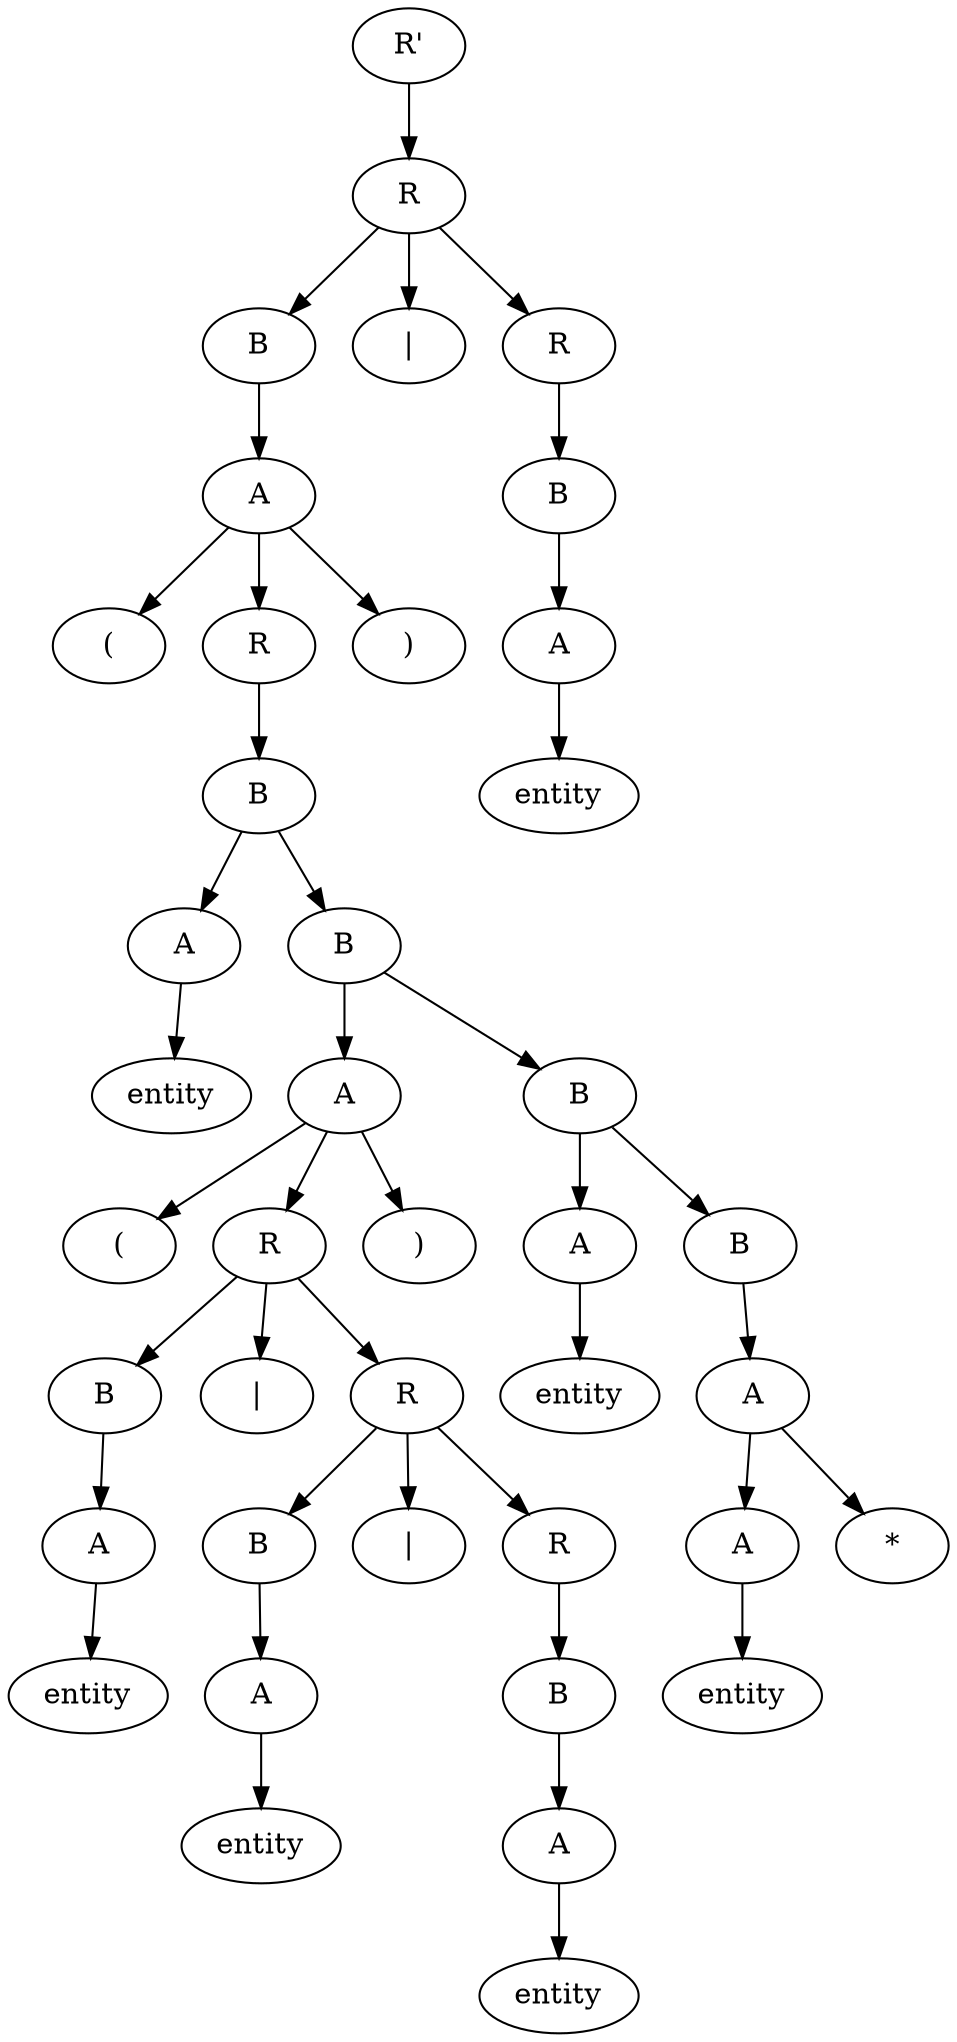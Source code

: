 // parsing tree
digraph {
	"R'" [label="R'"]
	"R'_0" [label=R]
		"R'" -> "R'_0"
	"R'_0_1" [label=B]
		"R'_0" -> "R'_0_1"
	"R'_0_1_1" [label=A]
		"R'_0_1" -> "R'_0_1_1"
	"R'_0_1_1_1" [label="("]
		"R'_0_1_1" -> "R'_0_1_1_1"
	"R'_0_1_1_2" [label=R]
		"R'_0_1_1" -> "R'_0_1_1_2"
	"R'_0_1_1_2_1" [label=B]
		"R'_0_1_1_2" -> "R'_0_1_1_2_1"
	"R'_0_1_1_2_1_1" [label=A]
		"R'_0_1_1_2_1" -> "R'_0_1_1_2_1_1"
	"R'_0_1_1_2_1_1_1" [label=entity]
		"R'_0_1_1_2_1_1" -> "R'_0_1_1_2_1_1_1"
	"R'_0_1_1_2_1_2" [label=B]
		"R'_0_1_1_2_1" -> "R'_0_1_1_2_1_2"
	"R'_0_1_1_2_1_2_1" [label=A]
		"R'_0_1_1_2_1_2" -> "R'_0_1_1_2_1_2_1"
	"R'_0_1_1_2_1_2_1_1" [label="("]
		"R'_0_1_1_2_1_2_1" -> "R'_0_1_1_2_1_2_1_1"
	"R'_0_1_1_2_1_2_1_2" [label=R]
		"R'_0_1_1_2_1_2_1" -> "R'_0_1_1_2_1_2_1_2"
	"R'_0_1_1_2_1_2_1_2_1" [label=B]
		"R'_0_1_1_2_1_2_1_2" -> "R'_0_1_1_2_1_2_1_2_1"
	"R'_0_1_1_2_1_2_1_2_1_1" [label=A]
		"R'_0_1_1_2_1_2_1_2_1" -> "R'_0_1_1_2_1_2_1_2_1_1"
	"R'_0_1_1_2_1_2_1_2_1_1_1" [label=entity]
		"R'_0_1_1_2_1_2_1_2_1_1" -> "R'_0_1_1_2_1_2_1_2_1_1_1"
	"R'_0_1_1_2_1_2_1_2_2" [label="|"]
		"R'_0_1_1_2_1_2_1_2" -> "R'_0_1_1_2_1_2_1_2_2"
	"R'_0_1_1_2_1_2_1_2_3" [label=R]
		"R'_0_1_1_2_1_2_1_2" -> "R'_0_1_1_2_1_2_1_2_3"
	"R'_0_1_1_2_1_2_1_2_3_1" [label=B]
		"R'_0_1_1_2_1_2_1_2_3" -> "R'_0_1_1_2_1_2_1_2_3_1"
	"R'_0_1_1_2_1_2_1_2_3_1_1" [label=A]
		"R'_0_1_1_2_1_2_1_2_3_1" -> "R'_0_1_1_2_1_2_1_2_3_1_1"
	"R'_0_1_1_2_1_2_1_2_3_1_1_1" [label=entity]
		"R'_0_1_1_2_1_2_1_2_3_1_1" -> "R'_0_1_1_2_1_2_1_2_3_1_1_1"
	"R'_0_1_1_2_1_2_1_2_3_2" [label="|"]
		"R'_0_1_1_2_1_2_1_2_3" -> "R'_0_1_1_2_1_2_1_2_3_2"
	"R'_0_1_1_2_1_2_1_2_3_3" [label=R]
		"R'_0_1_1_2_1_2_1_2_3" -> "R'_0_1_1_2_1_2_1_2_3_3"
	"R'_0_1_1_2_1_2_1_2_3_3_1" [label=B]
		"R'_0_1_1_2_1_2_1_2_3_3" -> "R'_0_1_1_2_1_2_1_2_3_3_1"
	"R'_0_1_1_2_1_2_1_2_3_3_1_1" [label=A]
		"R'_0_1_1_2_1_2_1_2_3_3_1" -> "R'_0_1_1_2_1_2_1_2_3_3_1_1"
	"R'_0_1_1_2_1_2_1_2_3_3_1_1_1" [label=entity]
		"R'_0_1_1_2_1_2_1_2_3_3_1_1" -> "R'_0_1_1_2_1_2_1_2_3_3_1_1_1"
	"R'_0_1_1_2_1_2_1_3" [label=")"]
		"R'_0_1_1_2_1_2_1" -> "R'_0_1_1_2_1_2_1_3"
	"R'_0_1_1_2_1_2_2" [label=B]
		"R'_0_1_1_2_1_2" -> "R'_0_1_1_2_1_2_2"
	"R'_0_1_1_2_1_2_2_1" [label=A]
		"R'_0_1_1_2_1_2_2" -> "R'_0_1_1_2_1_2_2_1"
	"R'_0_1_1_2_1_2_2_1_1" [label=entity]
		"R'_0_1_1_2_1_2_2_1" -> "R'_0_1_1_2_1_2_2_1_1"
	"R'_0_1_1_2_1_2_2_2" [label=B]
		"R'_0_1_1_2_1_2_2" -> "R'_0_1_1_2_1_2_2_2"
	"R'_0_1_1_2_1_2_2_2_1" [label=A]
		"R'_0_1_1_2_1_2_2_2" -> "R'_0_1_1_2_1_2_2_2_1"
	"R'_0_1_1_2_1_2_2_2_1_1" [label=A]
		"R'_0_1_1_2_1_2_2_2_1" -> "R'_0_1_1_2_1_2_2_2_1_1"
	"R'_0_1_1_2_1_2_2_2_1_1_1" [label=entity]
		"R'_0_1_1_2_1_2_2_2_1_1" -> "R'_0_1_1_2_1_2_2_2_1_1_1"
	"R'_0_1_1_2_1_2_2_2_1_2" [label="*"]
		"R'_0_1_1_2_1_2_2_2_1" -> "R'_0_1_1_2_1_2_2_2_1_2"
	"R'_0_1_1_3" [label=")"]
		"R'_0_1_1" -> "R'_0_1_1_3"
	"R'_0_2" [label="|"]
		"R'_0" -> "R'_0_2"
	"R'_0_3" [label=R]
		"R'_0" -> "R'_0_3"
	"R'_0_3_1" [label=B]
		"R'_0_3" -> "R'_0_3_1"
	"R'_0_3_1_1" [label=A]
		"R'_0_3_1" -> "R'_0_3_1_1"
	"R'_0_3_1_1_1" [label=entity]
		"R'_0_3_1_1" -> "R'_0_3_1_1_1"
}